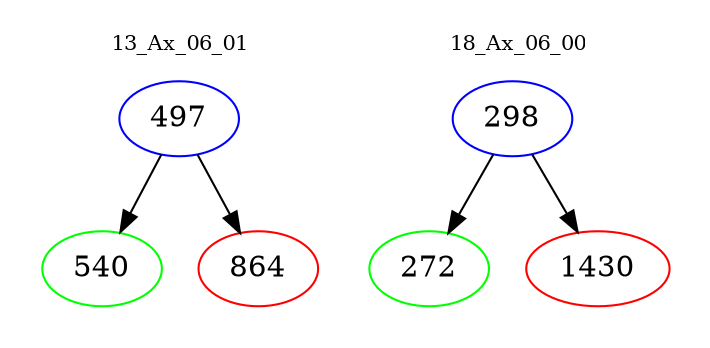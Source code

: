 digraph{
subgraph cluster_0 {
color = white
label = "13_Ax_06_01";
fontsize=10;
T0_497 [label="497", color="blue"]
T0_497 -> T0_540 [color="black"]
T0_540 [label="540", color="green"]
T0_497 -> T0_864 [color="black"]
T0_864 [label="864", color="red"]
}
subgraph cluster_1 {
color = white
label = "18_Ax_06_00";
fontsize=10;
T1_298 [label="298", color="blue"]
T1_298 -> T1_272 [color="black"]
T1_272 [label="272", color="green"]
T1_298 -> T1_1430 [color="black"]
T1_1430 [label="1430", color="red"]
}
}
